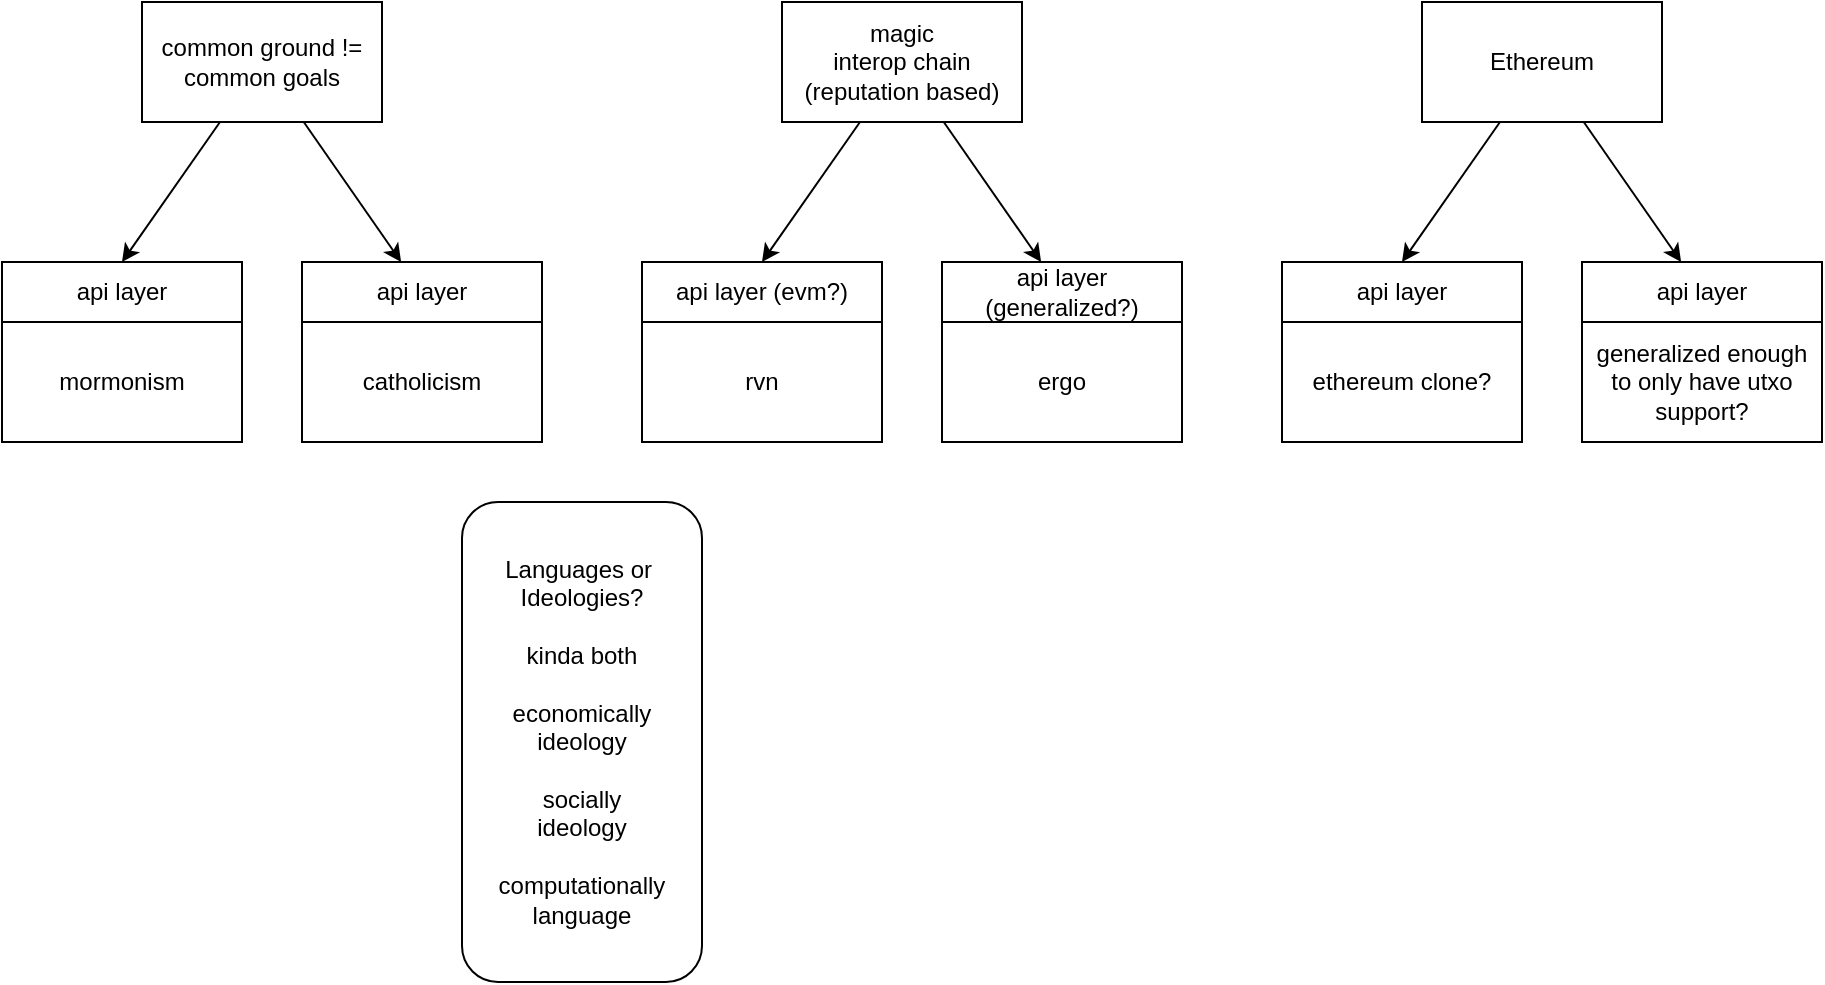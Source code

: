 <mxfile>
    <diagram id="K3CvB4rJ1u3X0MAx2KxZ" name="Page-1">
        <mxGraphModel dx="1528" dy="352" grid="1" gridSize="10" guides="1" tooltips="1" connect="1" arrows="1" fold="1" page="1" pageScale="1" pageWidth="850" pageHeight="1100" math="0" shadow="0">
            <root>
                <mxCell id="0"/>
                <mxCell id="1" parent="0"/>
                <mxCell id="2" value="api layer (evm?)" style="rounded=0;whiteSpace=wrap;html=1;" vertex="1" parent="1">
                    <mxGeometry x="170" y="240" width="120" height="30" as="geometry"/>
                </mxCell>
                <mxCell id="3" value="rvn" style="rounded=0;whiteSpace=wrap;html=1;" vertex="1" parent="1">
                    <mxGeometry x="170" y="270" width="120" height="60" as="geometry"/>
                </mxCell>
                <mxCell id="4" value="api layer (generalized?)" style="rounded=0;whiteSpace=wrap;html=1;" vertex="1" parent="1">
                    <mxGeometry x="320" y="240" width="120" height="30" as="geometry"/>
                </mxCell>
                <mxCell id="5" value="ergo" style="rounded=0;whiteSpace=wrap;html=1;" vertex="1" parent="1">
                    <mxGeometry x="320" y="270" width="120" height="60" as="geometry"/>
                </mxCell>
                <mxCell id="10" style="edgeStyle=none;html=1;entryX=0.5;entryY=0;entryDx=0;entryDy=0;" edge="1" parent="1" source="6" target="2">
                    <mxGeometry relative="1" as="geometry"/>
                </mxCell>
                <mxCell id="12" style="edgeStyle=none;html=1;" edge="1" parent="1" source="6" target="4">
                    <mxGeometry relative="1" as="geometry"/>
                </mxCell>
                <mxCell id="6" value="magic&lt;br&gt;interop chain&lt;br&gt;(reputation based)" style="rounded=0;whiteSpace=wrap;html=1;" vertex="1" parent="1">
                    <mxGeometry x="240" y="110" width="120" height="60" as="geometry"/>
                </mxCell>
                <mxCell id="20" value="api layer" style="rounded=0;whiteSpace=wrap;html=1;" vertex="1" parent="1">
                    <mxGeometry x="490" y="240" width="120" height="30" as="geometry"/>
                </mxCell>
                <mxCell id="21" value="ethereum clone?" style="rounded=0;whiteSpace=wrap;html=1;" vertex="1" parent="1">
                    <mxGeometry x="490" y="270" width="120" height="60" as="geometry"/>
                </mxCell>
                <mxCell id="22" value="api layer" style="rounded=0;whiteSpace=wrap;html=1;" vertex="1" parent="1">
                    <mxGeometry x="640" y="240" width="120" height="30" as="geometry"/>
                </mxCell>
                <mxCell id="23" value="generalized enough to only have utxo support?" style="rounded=0;whiteSpace=wrap;html=1;" vertex="1" parent="1">
                    <mxGeometry x="640" y="270" width="120" height="60" as="geometry"/>
                </mxCell>
                <mxCell id="24" style="edgeStyle=none;html=1;entryX=0.5;entryY=0;entryDx=0;entryDy=0;" edge="1" parent="1" source="26" target="20">
                    <mxGeometry relative="1" as="geometry"/>
                </mxCell>
                <mxCell id="25" style="edgeStyle=none;html=1;" edge="1" parent="1" source="26" target="22">
                    <mxGeometry relative="1" as="geometry"/>
                </mxCell>
                <mxCell id="26" value="Ethereum" style="rounded=0;whiteSpace=wrap;html=1;" vertex="1" parent="1">
                    <mxGeometry x="560" y="110" width="120" height="60" as="geometry"/>
                </mxCell>
                <mxCell id="27" value="api layer" style="rounded=0;whiteSpace=wrap;html=1;" vertex="1" parent="1">
                    <mxGeometry x="-150" y="240" width="120" height="30" as="geometry"/>
                </mxCell>
                <mxCell id="28" value="mormonism" style="rounded=0;whiteSpace=wrap;html=1;" vertex="1" parent="1">
                    <mxGeometry x="-150" y="270" width="120" height="60" as="geometry"/>
                </mxCell>
                <mxCell id="29" value="api layer" style="rounded=0;whiteSpace=wrap;html=1;" vertex="1" parent="1">
                    <mxGeometry y="240" width="120" height="30" as="geometry"/>
                </mxCell>
                <mxCell id="30" value="catholicism" style="rounded=0;whiteSpace=wrap;html=1;" vertex="1" parent="1">
                    <mxGeometry y="270" width="120" height="60" as="geometry"/>
                </mxCell>
                <mxCell id="31" style="edgeStyle=none;html=1;entryX=0.5;entryY=0;entryDx=0;entryDy=0;" edge="1" parent="1" source="33" target="27">
                    <mxGeometry relative="1" as="geometry"/>
                </mxCell>
                <mxCell id="32" style="edgeStyle=none;html=1;" edge="1" parent="1" source="33" target="29">
                    <mxGeometry relative="1" as="geometry"/>
                </mxCell>
                <mxCell id="33" value="common ground !=&lt;br&gt;common goals" style="rounded=0;whiteSpace=wrap;html=1;" vertex="1" parent="1">
                    <mxGeometry x="-80" y="110" width="120" height="60" as="geometry"/>
                </mxCell>
                <mxCell id="34" value="Languages or&amp;nbsp;&lt;br&gt;Ideologies?&lt;br&gt;&lt;br&gt;kinda both&lt;br&gt;&lt;br&gt;economically&lt;br&gt;ideology&lt;br&gt;&lt;br&gt;socially&lt;br&gt;ideology&lt;br&gt;&lt;br&gt;computationally&lt;br&gt;language" style="rounded=1;whiteSpace=wrap;html=1;" vertex="1" parent="1">
                    <mxGeometry x="80" y="360" width="120" height="240" as="geometry"/>
                </mxCell>
            </root>
        </mxGraphModel>
    </diagram>
</mxfile>
